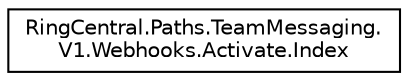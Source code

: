 digraph "Graphical Class Hierarchy"
{
 // LATEX_PDF_SIZE
  edge [fontname="Helvetica",fontsize="10",labelfontname="Helvetica",labelfontsize="10"];
  node [fontname="Helvetica",fontsize="10",shape=record];
  rankdir="LR";
  Node0 [label="RingCentral.Paths.TeamMessaging.\lV1.Webhooks.Activate.Index",height=0.2,width=0.4,color="black", fillcolor="white", style="filled",URL="$classRingCentral_1_1Paths_1_1TeamMessaging_1_1V1_1_1Webhooks_1_1Activate_1_1Index.html",tooltip=" "];
}
